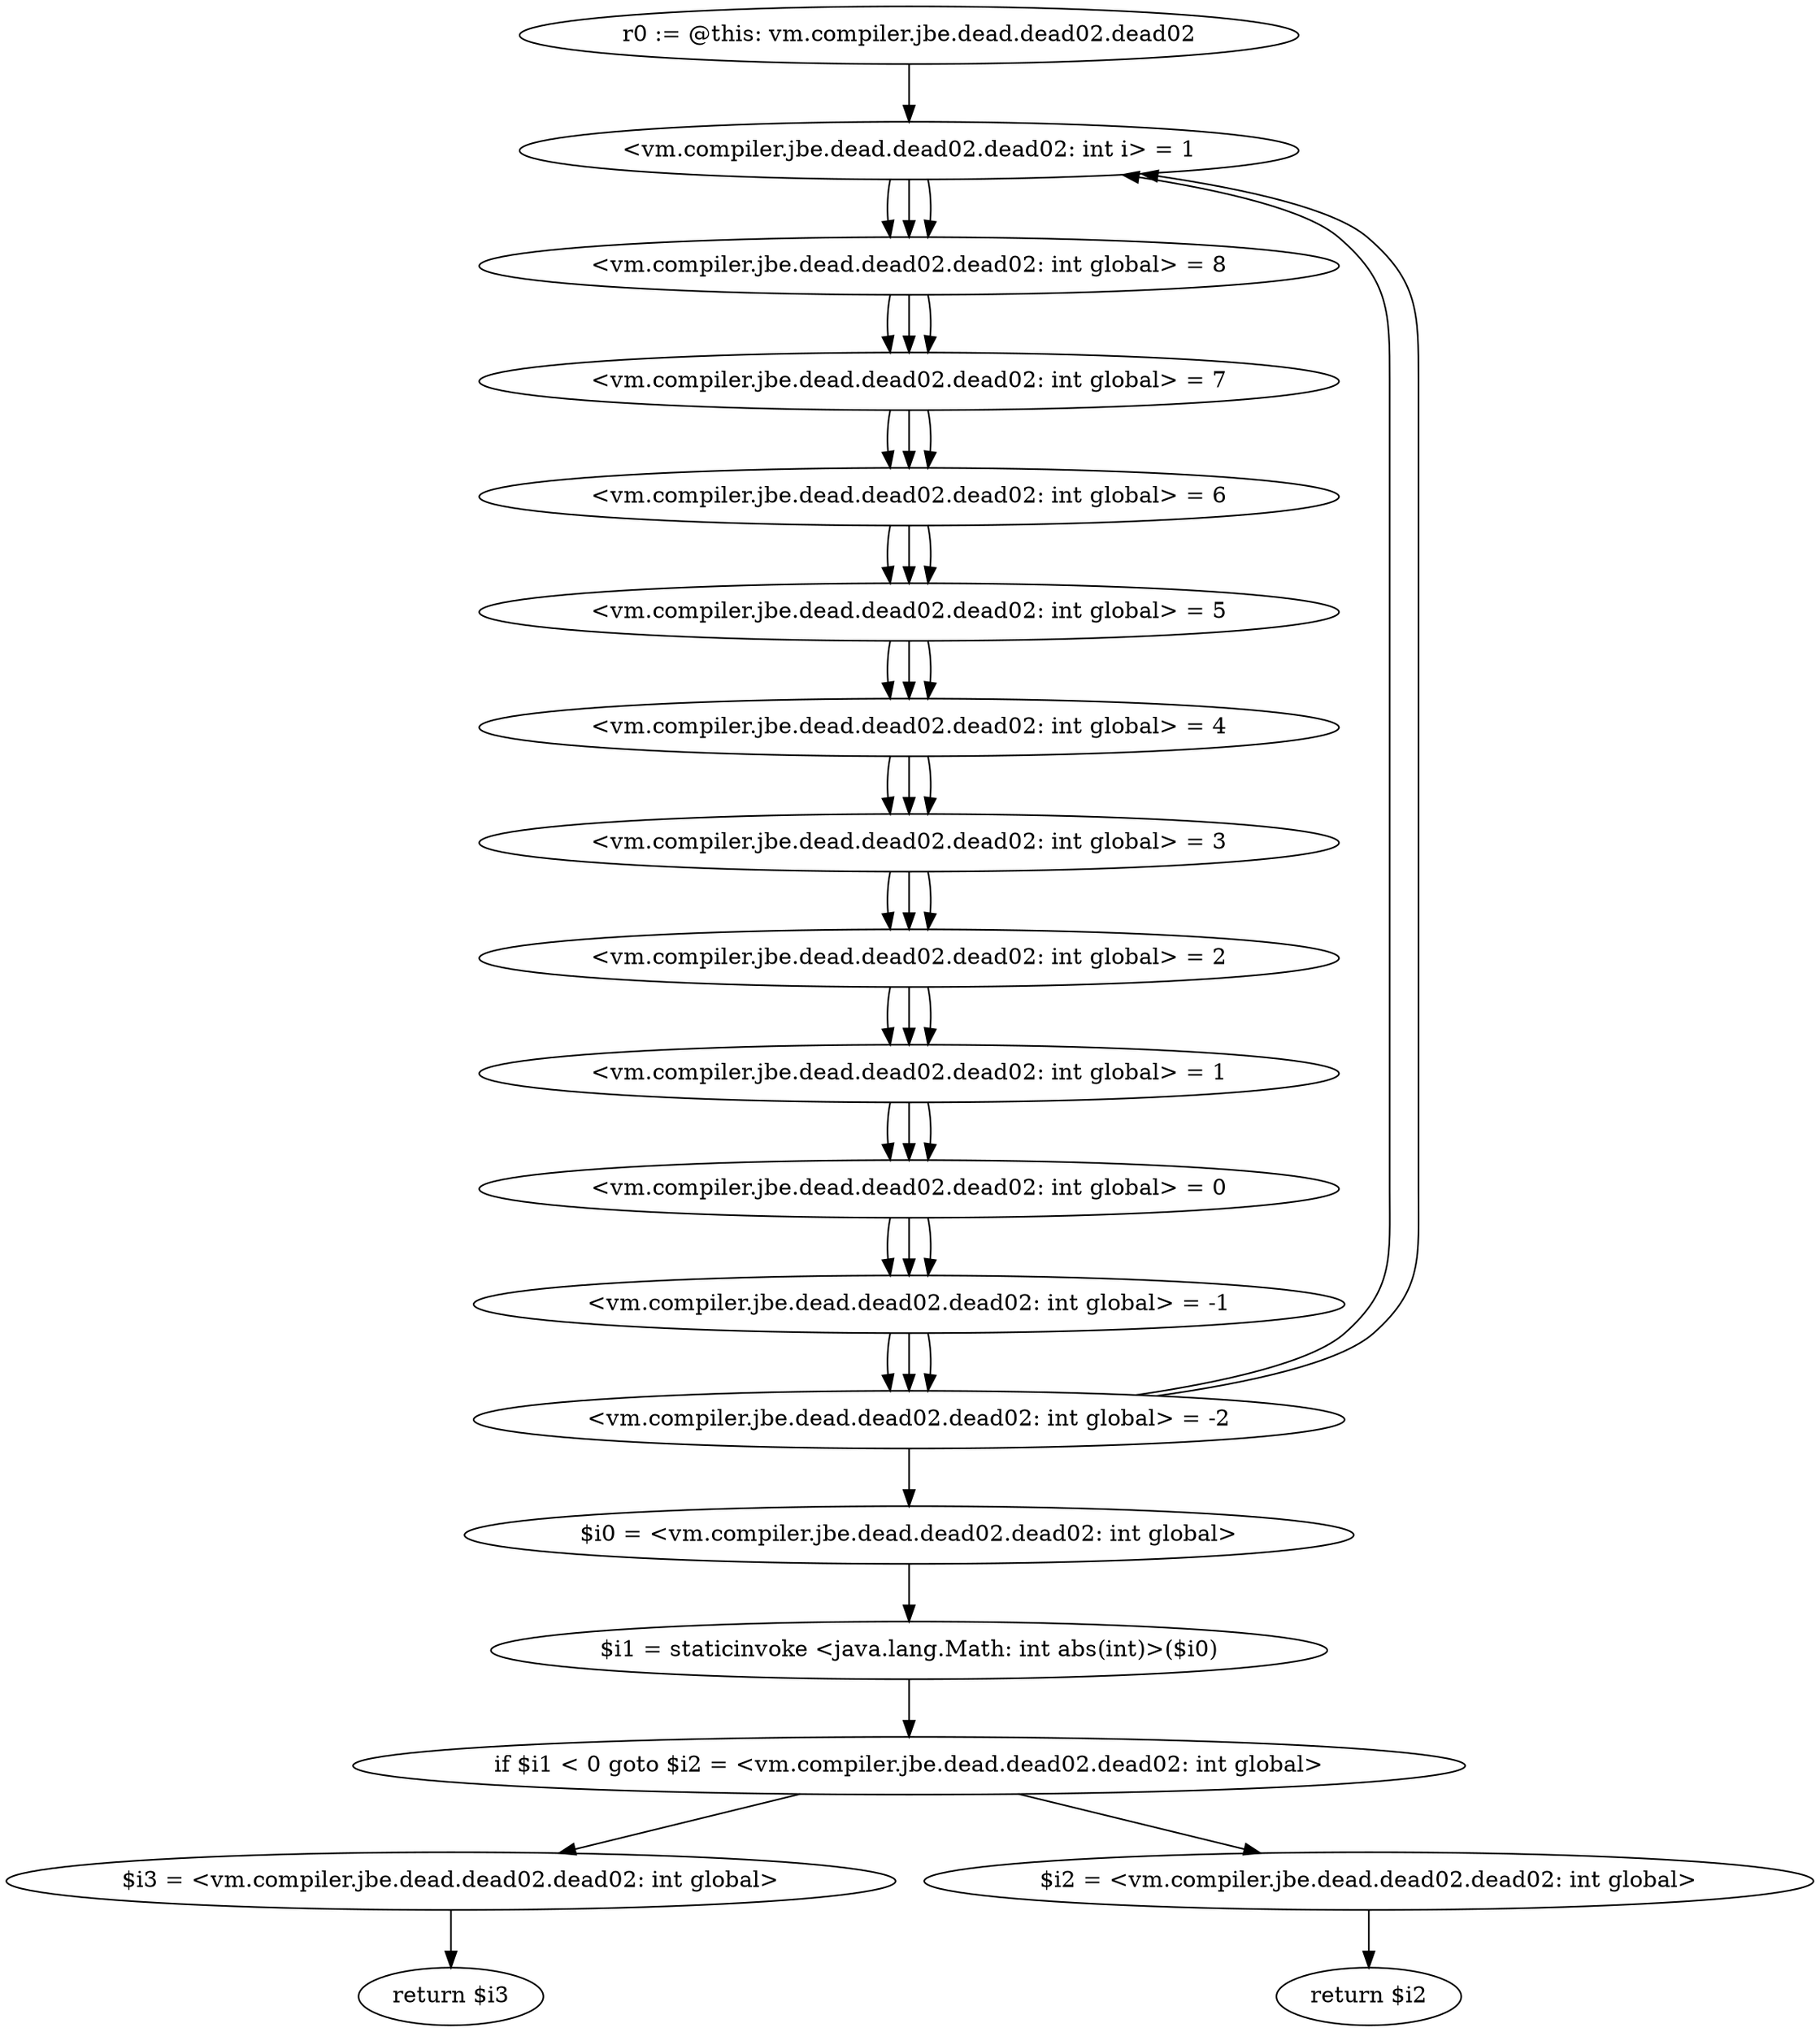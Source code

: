 digraph "unitGraph" {
    "r0 := @this: vm.compiler.jbe.dead.dead02.dead02"
    "<vm.compiler.jbe.dead.dead02.dead02: int i> = 1"
    "<vm.compiler.jbe.dead.dead02.dead02: int global> = 8"
    "<vm.compiler.jbe.dead.dead02.dead02: int global> = 7"
    "<vm.compiler.jbe.dead.dead02.dead02: int global> = 6"
    "<vm.compiler.jbe.dead.dead02.dead02: int global> = 5"
    "<vm.compiler.jbe.dead.dead02.dead02: int global> = 4"
    "<vm.compiler.jbe.dead.dead02.dead02: int global> = 3"
    "<vm.compiler.jbe.dead.dead02.dead02: int global> = 2"
    "<vm.compiler.jbe.dead.dead02.dead02: int global> = 1"
    "<vm.compiler.jbe.dead.dead02.dead02: int global> = 0"
    "<vm.compiler.jbe.dead.dead02.dead02: int global> = -1"
    "<vm.compiler.jbe.dead.dead02.dead02: int global> = -2"
    "$i0 = <vm.compiler.jbe.dead.dead02.dead02: int global>"
    "$i1 = staticinvoke <java.lang.Math: int abs(int)>($i0)"
    "if $i1 < 0 goto $i2 = <vm.compiler.jbe.dead.dead02.dead02: int global>"
    "$i3 = <vm.compiler.jbe.dead.dead02.dead02: int global>"
    "return $i3"
    "$i2 = <vm.compiler.jbe.dead.dead02.dead02: int global>"
    "return $i2"
    "r0 := @this: vm.compiler.jbe.dead.dead02.dead02"->"<vm.compiler.jbe.dead.dead02.dead02: int i> = 1";
    "<vm.compiler.jbe.dead.dead02.dead02: int i> = 1"->"<vm.compiler.jbe.dead.dead02.dead02: int global> = 8";
    "<vm.compiler.jbe.dead.dead02.dead02: int global> = 8"->"<vm.compiler.jbe.dead.dead02.dead02: int global> = 7";
    "<vm.compiler.jbe.dead.dead02.dead02: int global> = 7"->"<vm.compiler.jbe.dead.dead02.dead02: int global> = 6";
    "<vm.compiler.jbe.dead.dead02.dead02: int global> = 6"->"<vm.compiler.jbe.dead.dead02.dead02: int global> = 5";
    "<vm.compiler.jbe.dead.dead02.dead02: int global> = 5"->"<vm.compiler.jbe.dead.dead02.dead02: int global> = 4";
    "<vm.compiler.jbe.dead.dead02.dead02: int global> = 4"->"<vm.compiler.jbe.dead.dead02.dead02: int global> = 3";
    "<vm.compiler.jbe.dead.dead02.dead02: int global> = 3"->"<vm.compiler.jbe.dead.dead02.dead02: int global> = 2";
    "<vm.compiler.jbe.dead.dead02.dead02: int global> = 2"->"<vm.compiler.jbe.dead.dead02.dead02: int global> = 1";
    "<vm.compiler.jbe.dead.dead02.dead02: int global> = 1"->"<vm.compiler.jbe.dead.dead02.dead02: int global> = 0";
    "<vm.compiler.jbe.dead.dead02.dead02: int global> = 0"->"<vm.compiler.jbe.dead.dead02.dead02: int global> = -1";
    "<vm.compiler.jbe.dead.dead02.dead02: int global> = -1"->"<vm.compiler.jbe.dead.dead02.dead02: int global> = -2";
    "<vm.compiler.jbe.dead.dead02.dead02: int global> = -2"->"<vm.compiler.jbe.dead.dead02.dead02: int i> = 1";
    "<vm.compiler.jbe.dead.dead02.dead02: int i> = 1"->"<vm.compiler.jbe.dead.dead02.dead02: int global> = 8";
    "<vm.compiler.jbe.dead.dead02.dead02: int global> = 8"->"<vm.compiler.jbe.dead.dead02.dead02: int global> = 7";
    "<vm.compiler.jbe.dead.dead02.dead02: int global> = 7"->"<vm.compiler.jbe.dead.dead02.dead02: int global> = 6";
    "<vm.compiler.jbe.dead.dead02.dead02: int global> = 6"->"<vm.compiler.jbe.dead.dead02.dead02: int global> = 5";
    "<vm.compiler.jbe.dead.dead02.dead02: int global> = 5"->"<vm.compiler.jbe.dead.dead02.dead02: int global> = 4";
    "<vm.compiler.jbe.dead.dead02.dead02: int global> = 4"->"<vm.compiler.jbe.dead.dead02.dead02: int global> = 3";
    "<vm.compiler.jbe.dead.dead02.dead02: int global> = 3"->"<vm.compiler.jbe.dead.dead02.dead02: int global> = 2";
    "<vm.compiler.jbe.dead.dead02.dead02: int global> = 2"->"<vm.compiler.jbe.dead.dead02.dead02: int global> = 1";
    "<vm.compiler.jbe.dead.dead02.dead02: int global> = 1"->"<vm.compiler.jbe.dead.dead02.dead02: int global> = 0";
    "<vm.compiler.jbe.dead.dead02.dead02: int global> = 0"->"<vm.compiler.jbe.dead.dead02.dead02: int global> = -1";
    "<vm.compiler.jbe.dead.dead02.dead02: int global> = -1"->"<vm.compiler.jbe.dead.dead02.dead02: int global> = -2";
    "<vm.compiler.jbe.dead.dead02.dead02: int global> = -2"->"<vm.compiler.jbe.dead.dead02.dead02: int i> = 1";
    "<vm.compiler.jbe.dead.dead02.dead02: int i> = 1"->"<vm.compiler.jbe.dead.dead02.dead02: int global> = 8";
    "<vm.compiler.jbe.dead.dead02.dead02: int global> = 8"->"<vm.compiler.jbe.dead.dead02.dead02: int global> = 7";
    "<vm.compiler.jbe.dead.dead02.dead02: int global> = 7"->"<vm.compiler.jbe.dead.dead02.dead02: int global> = 6";
    "<vm.compiler.jbe.dead.dead02.dead02: int global> = 6"->"<vm.compiler.jbe.dead.dead02.dead02: int global> = 5";
    "<vm.compiler.jbe.dead.dead02.dead02: int global> = 5"->"<vm.compiler.jbe.dead.dead02.dead02: int global> = 4";
    "<vm.compiler.jbe.dead.dead02.dead02: int global> = 4"->"<vm.compiler.jbe.dead.dead02.dead02: int global> = 3";
    "<vm.compiler.jbe.dead.dead02.dead02: int global> = 3"->"<vm.compiler.jbe.dead.dead02.dead02: int global> = 2";
    "<vm.compiler.jbe.dead.dead02.dead02: int global> = 2"->"<vm.compiler.jbe.dead.dead02.dead02: int global> = 1";
    "<vm.compiler.jbe.dead.dead02.dead02: int global> = 1"->"<vm.compiler.jbe.dead.dead02.dead02: int global> = 0";
    "<vm.compiler.jbe.dead.dead02.dead02: int global> = 0"->"<vm.compiler.jbe.dead.dead02.dead02: int global> = -1";
    "<vm.compiler.jbe.dead.dead02.dead02: int global> = -1"->"<vm.compiler.jbe.dead.dead02.dead02: int global> = -2";
    "<vm.compiler.jbe.dead.dead02.dead02: int global> = -2"->"$i0 = <vm.compiler.jbe.dead.dead02.dead02: int global>";
    "$i0 = <vm.compiler.jbe.dead.dead02.dead02: int global>"->"$i1 = staticinvoke <java.lang.Math: int abs(int)>($i0)";
    "$i1 = staticinvoke <java.lang.Math: int abs(int)>($i0)"->"if $i1 < 0 goto $i2 = <vm.compiler.jbe.dead.dead02.dead02: int global>";
    "if $i1 < 0 goto $i2 = <vm.compiler.jbe.dead.dead02.dead02: int global>"->"$i3 = <vm.compiler.jbe.dead.dead02.dead02: int global>";
    "if $i1 < 0 goto $i2 = <vm.compiler.jbe.dead.dead02.dead02: int global>"->"$i2 = <vm.compiler.jbe.dead.dead02.dead02: int global>";
    "$i3 = <vm.compiler.jbe.dead.dead02.dead02: int global>"->"return $i3";
    "$i2 = <vm.compiler.jbe.dead.dead02.dead02: int global>"->"return $i2";
}
